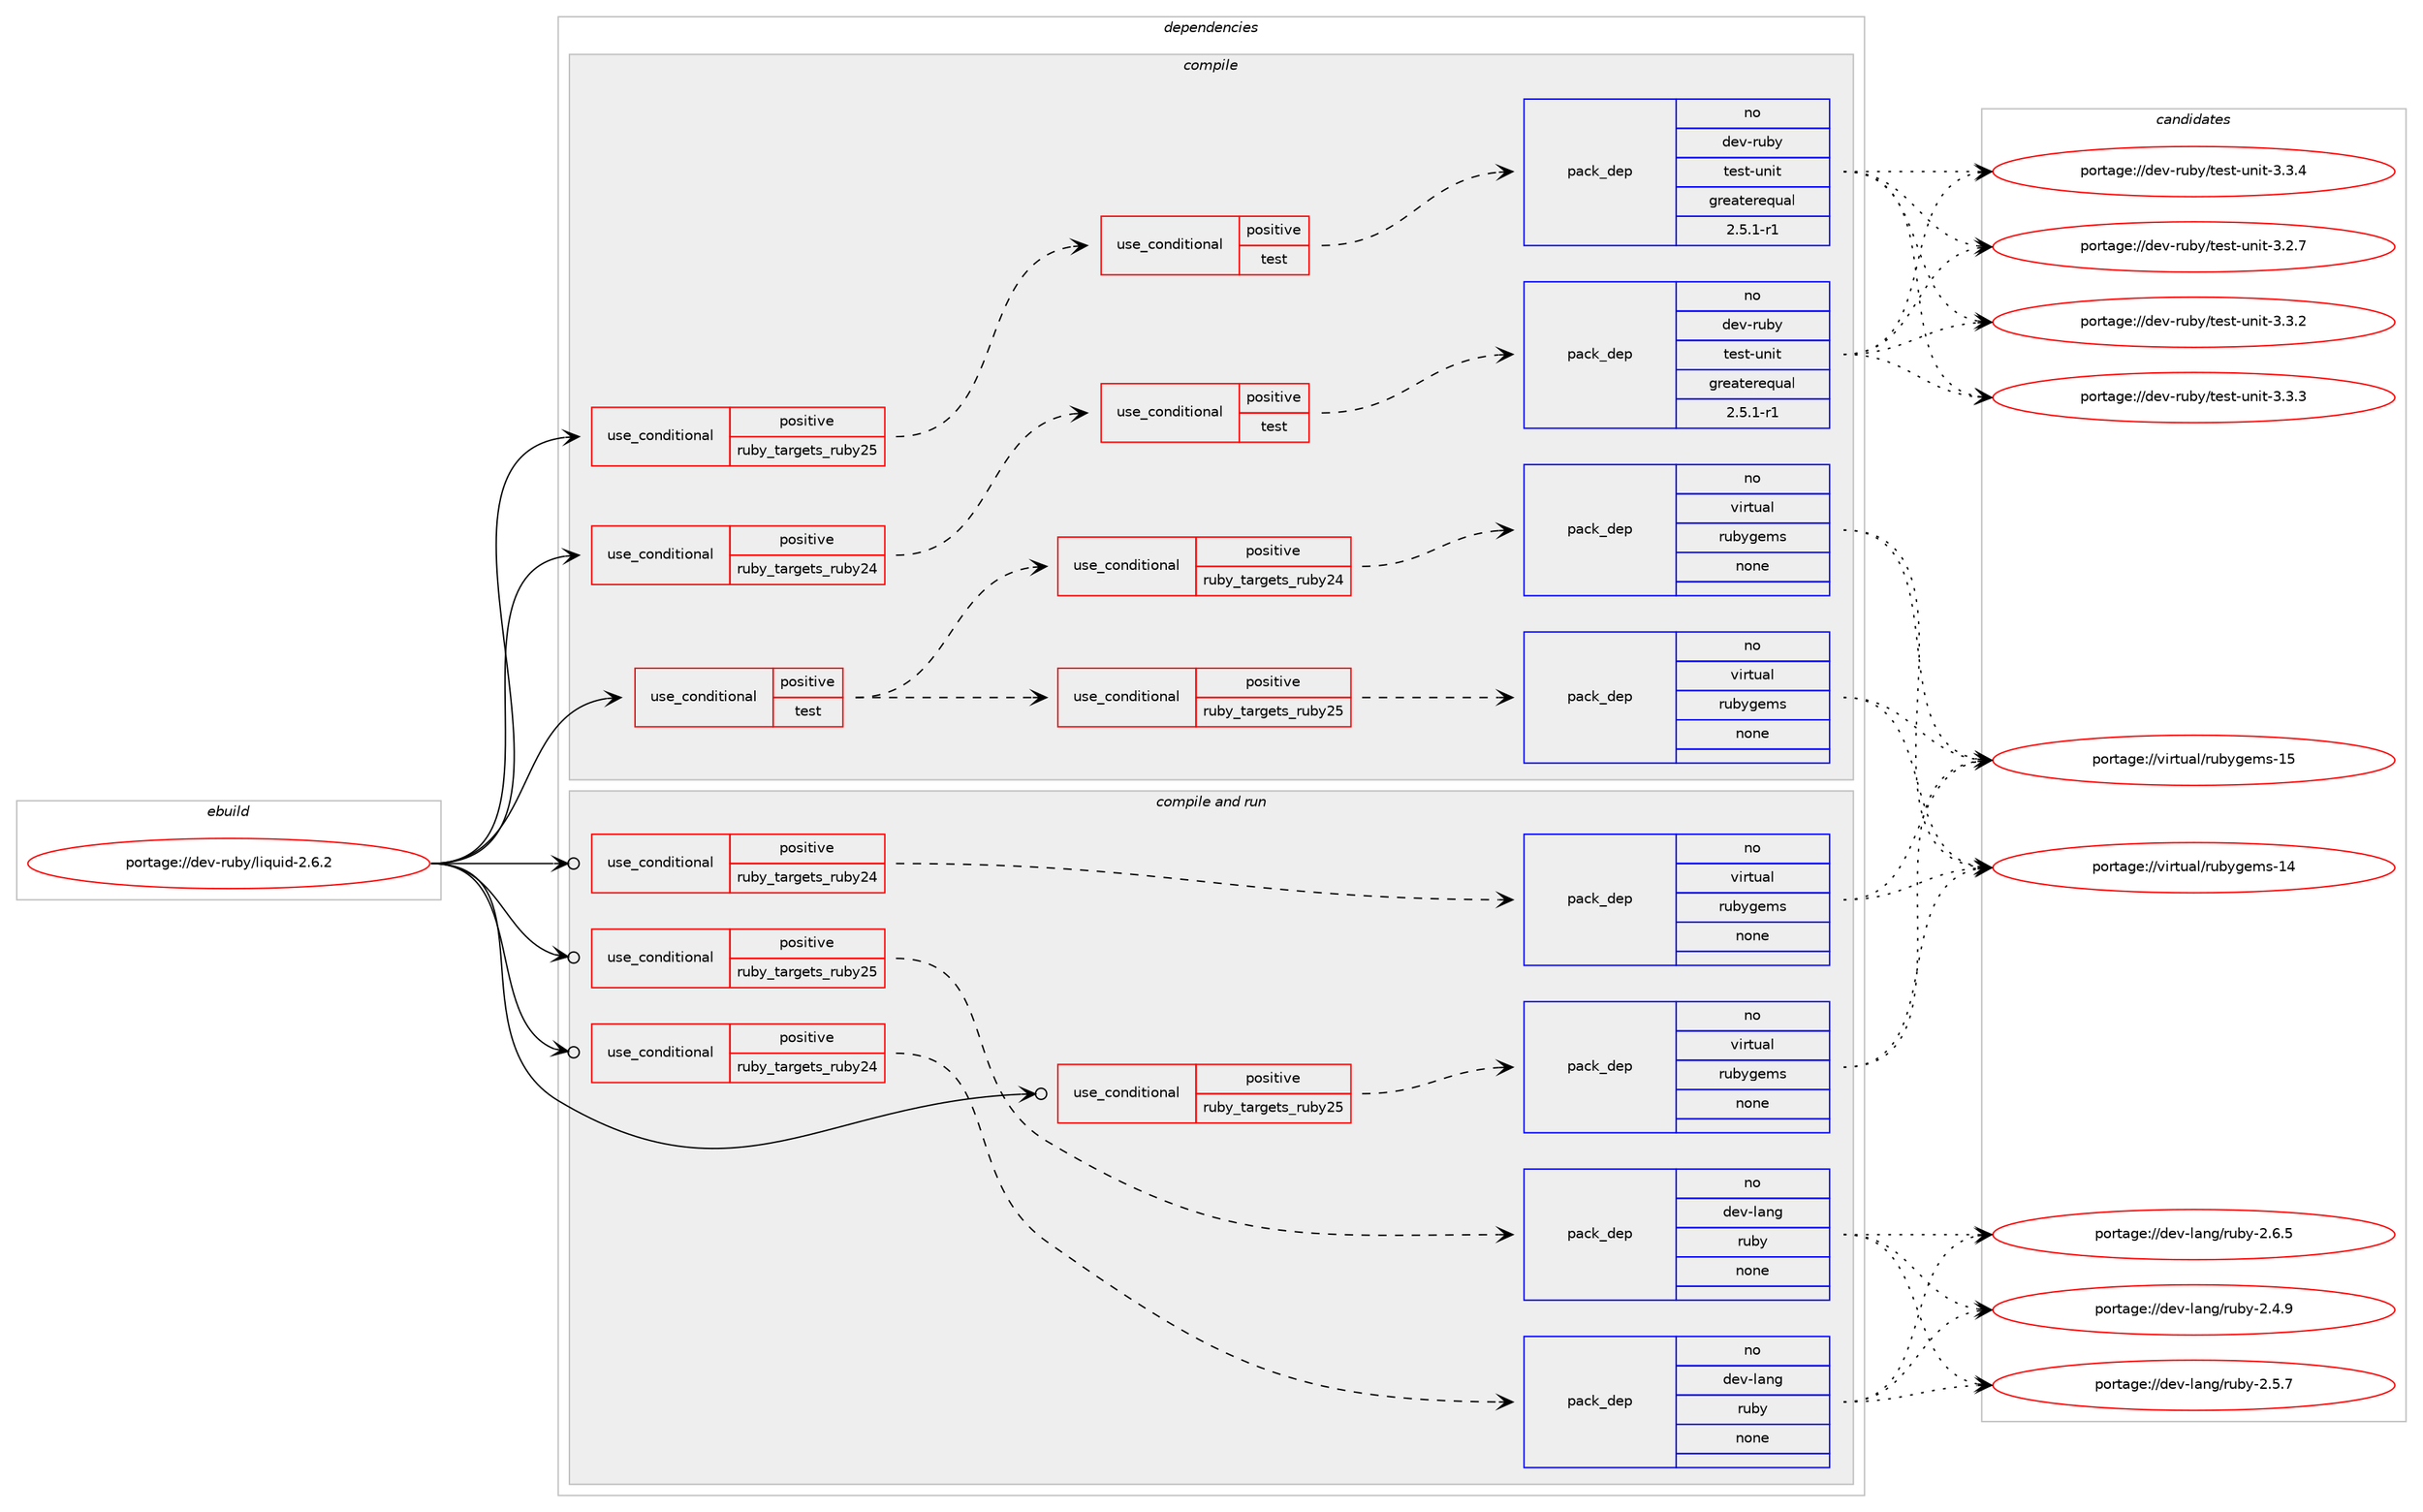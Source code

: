 digraph prolog {

# *************
# Graph options
# *************

newrank=true;
concentrate=true;
compound=true;
graph [rankdir=LR,fontname=Helvetica,fontsize=10,ranksep=1.5];#, ranksep=2.5, nodesep=0.2];
edge  [arrowhead=vee];
node  [fontname=Helvetica,fontsize=10];

# **********
# The ebuild
# **********

subgraph cluster_leftcol {
color=gray;
rank=same;
label=<<i>ebuild</i>>;
id [label="portage://dev-ruby/liquid-2.6.2", color=red, width=4, href="../dev-ruby/liquid-2.6.2.svg"];
}

# ****************
# The dependencies
# ****************

subgraph cluster_midcol {
color=gray;
label=<<i>dependencies</i>>;
subgraph cluster_compile {
fillcolor="#eeeeee";
style=filled;
label=<<i>compile</i>>;
subgraph cond55021 {
dependency226626 [label=<<TABLE BORDER="0" CELLBORDER="1" CELLSPACING="0" CELLPADDING="4"><TR><TD ROWSPAN="3" CELLPADDING="10">use_conditional</TD></TR><TR><TD>positive</TD></TR><TR><TD>ruby_targets_ruby24</TD></TR></TABLE>>, shape=none, color=red];
subgraph cond55022 {
dependency226627 [label=<<TABLE BORDER="0" CELLBORDER="1" CELLSPACING="0" CELLPADDING="4"><TR><TD ROWSPAN="3" CELLPADDING="10">use_conditional</TD></TR><TR><TD>positive</TD></TR><TR><TD>test</TD></TR></TABLE>>, shape=none, color=red];
subgraph pack168105 {
dependency226628 [label=<<TABLE BORDER="0" CELLBORDER="1" CELLSPACING="0" CELLPADDING="4" WIDTH="220"><TR><TD ROWSPAN="6" CELLPADDING="30">pack_dep</TD></TR><TR><TD WIDTH="110">no</TD></TR><TR><TD>dev-ruby</TD></TR><TR><TD>test-unit</TD></TR><TR><TD>greaterequal</TD></TR><TR><TD>2.5.1-r1</TD></TR></TABLE>>, shape=none, color=blue];
}
dependency226627:e -> dependency226628:w [weight=20,style="dashed",arrowhead="vee"];
}
dependency226626:e -> dependency226627:w [weight=20,style="dashed",arrowhead="vee"];
}
id:e -> dependency226626:w [weight=20,style="solid",arrowhead="vee"];
subgraph cond55023 {
dependency226629 [label=<<TABLE BORDER="0" CELLBORDER="1" CELLSPACING="0" CELLPADDING="4"><TR><TD ROWSPAN="3" CELLPADDING="10">use_conditional</TD></TR><TR><TD>positive</TD></TR><TR><TD>ruby_targets_ruby25</TD></TR></TABLE>>, shape=none, color=red];
subgraph cond55024 {
dependency226630 [label=<<TABLE BORDER="0" CELLBORDER="1" CELLSPACING="0" CELLPADDING="4"><TR><TD ROWSPAN="3" CELLPADDING="10">use_conditional</TD></TR><TR><TD>positive</TD></TR><TR><TD>test</TD></TR></TABLE>>, shape=none, color=red];
subgraph pack168106 {
dependency226631 [label=<<TABLE BORDER="0" CELLBORDER="1" CELLSPACING="0" CELLPADDING="4" WIDTH="220"><TR><TD ROWSPAN="6" CELLPADDING="30">pack_dep</TD></TR><TR><TD WIDTH="110">no</TD></TR><TR><TD>dev-ruby</TD></TR><TR><TD>test-unit</TD></TR><TR><TD>greaterequal</TD></TR><TR><TD>2.5.1-r1</TD></TR></TABLE>>, shape=none, color=blue];
}
dependency226630:e -> dependency226631:w [weight=20,style="dashed",arrowhead="vee"];
}
dependency226629:e -> dependency226630:w [weight=20,style="dashed",arrowhead="vee"];
}
id:e -> dependency226629:w [weight=20,style="solid",arrowhead="vee"];
subgraph cond55025 {
dependency226632 [label=<<TABLE BORDER="0" CELLBORDER="1" CELLSPACING="0" CELLPADDING="4"><TR><TD ROWSPAN="3" CELLPADDING="10">use_conditional</TD></TR><TR><TD>positive</TD></TR><TR><TD>test</TD></TR></TABLE>>, shape=none, color=red];
subgraph cond55026 {
dependency226633 [label=<<TABLE BORDER="0" CELLBORDER="1" CELLSPACING="0" CELLPADDING="4"><TR><TD ROWSPAN="3" CELLPADDING="10">use_conditional</TD></TR><TR><TD>positive</TD></TR><TR><TD>ruby_targets_ruby24</TD></TR></TABLE>>, shape=none, color=red];
subgraph pack168107 {
dependency226634 [label=<<TABLE BORDER="0" CELLBORDER="1" CELLSPACING="0" CELLPADDING="4" WIDTH="220"><TR><TD ROWSPAN="6" CELLPADDING="30">pack_dep</TD></TR><TR><TD WIDTH="110">no</TD></TR><TR><TD>virtual</TD></TR><TR><TD>rubygems</TD></TR><TR><TD>none</TD></TR><TR><TD></TD></TR></TABLE>>, shape=none, color=blue];
}
dependency226633:e -> dependency226634:w [weight=20,style="dashed",arrowhead="vee"];
}
dependency226632:e -> dependency226633:w [weight=20,style="dashed",arrowhead="vee"];
subgraph cond55027 {
dependency226635 [label=<<TABLE BORDER="0" CELLBORDER="1" CELLSPACING="0" CELLPADDING="4"><TR><TD ROWSPAN="3" CELLPADDING="10">use_conditional</TD></TR><TR><TD>positive</TD></TR><TR><TD>ruby_targets_ruby25</TD></TR></TABLE>>, shape=none, color=red];
subgraph pack168108 {
dependency226636 [label=<<TABLE BORDER="0" CELLBORDER="1" CELLSPACING="0" CELLPADDING="4" WIDTH="220"><TR><TD ROWSPAN="6" CELLPADDING="30">pack_dep</TD></TR><TR><TD WIDTH="110">no</TD></TR><TR><TD>virtual</TD></TR><TR><TD>rubygems</TD></TR><TR><TD>none</TD></TR><TR><TD></TD></TR></TABLE>>, shape=none, color=blue];
}
dependency226635:e -> dependency226636:w [weight=20,style="dashed",arrowhead="vee"];
}
dependency226632:e -> dependency226635:w [weight=20,style="dashed",arrowhead="vee"];
}
id:e -> dependency226632:w [weight=20,style="solid",arrowhead="vee"];
}
subgraph cluster_compileandrun {
fillcolor="#eeeeee";
style=filled;
label=<<i>compile and run</i>>;
subgraph cond55028 {
dependency226637 [label=<<TABLE BORDER="0" CELLBORDER="1" CELLSPACING="0" CELLPADDING="4"><TR><TD ROWSPAN="3" CELLPADDING="10">use_conditional</TD></TR><TR><TD>positive</TD></TR><TR><TD>ruby_targets_ruby24</TD></TR></TABLE>>, shape=none, color=red];
subgraph pack168109 {
dependency226638 [label=<<TABLE BORDER="0" CELLBORDER="1" CELLSPACING="0" CELLPADDING="4" WIDTH="220"><TR><TD ROWSPAN="6" CELLPADDING="30">pack_dep</TD></TR><TR><TD WIDTH="110">no</TD></TR><TR><TD>dev-lang</TD></TR><TR><TD>ruby</TD></TR><TR><TD>none</TD></TR><TR><TD></TD></TR></TABLE>>, shape=none, color=blue];
}
dependency226637:e -> dependency226638:w [weight=20,style="dashed",arrowhead="vee"];
}
id:e -> dependency226637:w [weight=20,style="solid",arrowhead="odotvee"];
subgraph cond55029 {
dependency226639 [label=<<TABLE BORDER="0" CELLBORDER="1" CELLSPACING="0" CELLPADDING="4"><TR><TD ROWSPAN="3" CELLPADDING="10">use_conditional</TD></TR><TR><TD>positive</TD></TR><TR><TD>ruby_targets_ruby24</TD></TR></TABLE>>, shape=none, color=red];
subgraph pack168110 {
dependency226640 [label=<<TABLE BORDER="0" CELLBORDER="1" CELLSPACING="0" CELLPADDING="4" WIDTH="220"><TR><TD ROWSPAN="6" CELLPADDING="30">pack_dep</TD></TR><TR><TD WIDTH="110">no</TD></TR><TR><TD>virtual</TD></TR><TR><TD>rubygems</TD></TR><TR><TD>none</TD></TR><TR><TD></TD></TR></TABLE>>, shape=none, color=blue];
}
dependency226639:e -> dependency226640:w [weight=20,style="dashed",arrowhead="vee"];
}
id:e -> dependency226639:w [weight=20,style="solid",arrowhead="odotvee"];
subgraph cond55030 {
dependency226641 [label=<<TABLE BORDER="0" CELLBORDER="1" CELLSPACING="0" CELLPADDING="4"><TR><TD ROWSPAN="3" CELLPADDING="10">use_conditional</TD></TR><TR><TD>positive</TD></TR><TR><TD>ruby_targets_ruby25</TD></TR></TABLE>>, shape=none, color=red];
subgraph pack168111 {
dependency226642 [label=<<TABLE BORDER="0" CELLBORDER="1" CELLSPACING="0" CELLPADDING="4" WIDTH="220"><TR><TD ROWSPAN="6" CELLPADDING="30">pack_dep</TD></TR><TR><TD WIDTH="110">no</TD></TR><TR><TD>dev-lang</TD></TR><TR><TD>ruby</TD></TR><TR><TD>none</TD></TR><TR><TD></TD></TR></TABLE>>, shape=none, color=blue];
}
dependency226641:e -> dependency226642:w [weight=20,style="dashed",arrowhead="vee"];
}
id:e -> dependency226641:w [weight=20,style="solid",arrowhead="odotvee"];
subgraph cond55031 {
dependency226643 [label=<<TABLE BORDER="0" CELLBORDER="1" CELLSPACING="0" CELLPADDING="4"><TR><TD ROWSPAN="3" CELLPADDING="10">use_conditional</TD></TR><TR><TD>positive</TD></TR><TR><TD>ruby_targets_ruby25</TD></TR></TABLE>>, shape=none, color=red];
subgraph pack168112 {
dependency226644 [label=<<TABLE BORDER="0" CELLBORDER="1" CELLSPACING="0" CELLPADDING="4" WIDTH="220"><TR><TD ROWSPAN="6" CELLPADDING="30">pack_dep</TD></TR><TR><TD WIDTH="110">no</TD></TR><TR><TD>virtual</TD></TR><TR><TD>rubygems</TD></TR><TR><TD>none</TD></TR><TR><TD></TD></TR></TABLE>>, shape=none, color=blue];
}
dependency226643:e -> dependency226644:w [weight=20,style="dashed",arrowhead="vee"];
}
id:e -> dependency226643:w [weight=20,style="solid",arrowhead="odotvee"];
}
subgraph cluster_run {
fillcolor="#eeeeee";
style=filled;
label=<<i>run</i>>;
}
}

# **************
# The candidates
# **************

subgraph cluster_choices {
rank=same;
color=gray;
label=<<i>candidates</i>>;

subgraph choice168105 {
color=black;
nodesep=1;
choiceportage10010111845114117981214711610111511645117110105116455146504655 [label="portage://dev-ruby/test-unit-3.2.7", color=red, width=4,href="../dev-ruby/test-unit-3.2.7.svg"];
choiceportage10010111845114117981214711610111511645117110105116455146514650 [label="portage://dev-ruby/test-unit-3.3.2", color=red, width=4,href="../dev-ruby/test-unit-3.3.2.svg"];
choiceportage10010111845114117981214711610111511645117110105116455146514651 [label="portage://dev-ruby/test-unit-3.3.3", color=red, width=4,href="../dev-ruby/test-unit-3.3.3.svg"];
choiceportage10010111845114117981214711610111511645117110105116455146514652 [label="portage://dev-ruby/test-unit-3.3.4", color=red, width=4,href="../dev-ruby/test-unit-3.3.4.svg"];
dependency226628:e -> choiceportage10010111845114117981214711610111511645117110105116455146504655:w [style=dotted,weight="100"];
dependency226628:e -> choiceportage10010111845114117981214711610111511645117110105116455146514650:w [style=dotted,weight="100"];
dependency226628:e -> choiceportage10010111845114117981214711610111511645117110105116455146514651:w [style=dotted,weight="100"];
dependency226628:e -> choiceportage10010111845114117981214711610111511645117110105116455146514652:w [style=dotted,weight="100"];
}
subgraph choice168106 {
color=black;
nodesep=1;
choiceportage10010111845114117981214711610111511645117110105116455146504655 [label="portage://dev-ruby/test-unit-3.2.7", color=red, width=4,href="../dev-ruby/test-unit-3.2.7.svg"];
choiceportage10010111845114117981214711610111511645117110105116455146514650 [label="portage://dev-ruby/test-unit-3.3.2", color=red, width=4,href="../dev-ruby/test-unit-3.3.2.svg"];
choiceportage10010111845114117981214711610111511645117110105116455146514651 [label="portage://dev-ruby/test-unit-3.3.3", color=red, width=4,href="../dev-ruby/test-unit-3.3.3.svg"];
choiceportage10010111845114117981214711610111511645117110105116455146514652 [label="portage://dev-ruby/test-unit-3.3.4", color=red, width=4,href="../dev-ruby/test-unit-3.3.4.svg"];
dependency226631:e -> choiceportage10010111845114117981214711610111511645117110105116455146504655:w [style=dotted,weight="100"];
dependency226631:e -> choiceportage10010111845114117981214711610111511645117110105116455146514650:w [style=dotted,weight="100"];
dependency226631:e -> choiceportage10010111845114117981214711610111511645117110105116455146514651:w [style=dotted,weight="100"];
dependency226631:e -> choiceportage10010111845114117981214711610111511645117110105116455146514652:w [style=dotted,weight="100"];
}
subgraph choice168107 {
color=black;
nodesep=1;
choiceportage118105114116117971084711411798121103101109115454952 [label="portage://virtual/rubygems-14", color=red, width=4,href="../virtual/rubygems-14.svg"];
choiceportage118105114116117971084711411798121103101109115454953 [label="portage://virtual/rubygems-15", color=red, width=4,href="../virtual/rubygems-15.svg"];
dependency226634:e -> choiceportage118105114116117971084711411798121103101109115454952:w [style=dotted,weight="100"];
dependency226634:e -> choiceportage118105114116117971084711411798121103101109115454953:w [style=dotted,weight="100"];
}
subgraph choice168108 {
color=black;
nodesep=1;
choiceportage118105114116117971084711411798121103101109115454952 [label="portage://virtual/rubygems-14", color=red, width=4,href="../virtual/rubygems-14.svg"];
choiceportage118105114116117971084711411798121103101109115454953 [label="portage://virtual/rubygems-15", color=red, width=4,href="../virtual/rubygems-15.svg"];
dependency226636:e -> choiceportage118105114116117971084711411798121103101109115454952:w [style=dotted,weight="100"];
dependency226636:e -> choiceportage118105114116117971084711411798121103101109115454953:w [style=dotted,weight="100"];
}
subgraph choice168109 {
color=black;
nodesep=1;
choiceportage10010111845108971101034711411798121455046524657 [label="portage://dev-lang/ruby-2.4.9", color=red, width=4,href="../dev-lang/ruby-2.4.9.svg"];
choiceportage10010111845108971101034711411798121455046534655 [label="portage://dev-lang/ruby-2.5.7", color=red, width=4,href="../dev-lang/ruby-2.5.7.svg"];
choiceportage10010111845108971101034711411798121455046544653 [label="portage://dev-lang/ruby-2.6.5", color=red, width=4,href="../dev-lang/ruby-2.6.5.svg"];
dependency226638:e -> choiceportage10010111845108971101034711411798121455046524657:w [style=dotted,weight="100"];
dependency226638:e -> choiceportage10010111845108971101034711411798121455046534655:w [style=dotted,weight="100"];
dependency226638:e -> choiceportage10010111845108971101034711411798121455046544653:w [style=dotted,weight="100"];
}
subgraph choice168110 {
color=black;
nodesep=1;
choiceportage118105114116117971084711411798121103101109115454952 [label="portage://virtual/rubygems-14", color=red, width=4,href="../virtual/rubygems-14.svg"];
choiceportage118105114116117971084711411798121103101109115454953 [label="portage://virtual/rubygems-15", color=red, width=4,href="../virtual/rubygems-15.svg"];
dependency226640:e -> choiceportage118105114116117971084711411798121103101109115454952:w [style=dotted,weight="100"];
dependency226640:e -> choiceportage118105114116117971084711411798121103101109115454953:w [style=dotted,weight="100"];
}
subgraph choice168111 {
color=black;
nodesep=1;
choiceportage10010111845108971101034711411798121455046524657 [label="portage://dev-lang/ruby-2.4.9", color=red, width=4,href="../dev-lang/ruby-2.4.9.svg"];
choiceportage10010111845108971101034711411798121455046534655 [label="portage://dev-lang/ruby-2.5.7", color=red, width=4,href="../dev-lang/ruby-2.5.7.svg"];
choiceportage10010111845108971101034711411798121455046544653 [label="portage://dev-lang/ruby-2.6.5", color=red, width=4,href="../dev-lang/ruby-2.6.5.svg"];
dependency226642:e -> choiceportage10010111845108971101034711411798121455046524657:w [style=dotted,weight="100"];
dependency226642:e -> choiceportage10010111845108971101034711411798121455046534655:w [style=dotted,weight="100"];
dependency226642:e -> choiceportage10010111845108971101034711411798121455046544653:w [style=dotted,weight="100"];
}
subgraph choice168112 {
color=black;
nodesep=1;
choiceportage118105114116117971084711411798121103101109115454952 [label="portage://virtual/rubygems-14", color=red, width=4,href="../virtual/rubygems-14.svg"];
choiceportage118105114116117971084711411798121103101109115454953 [label="portage://virtual/rubygems-15", color=red, width=4,href="../virtual/rubygems-15.svg"];
dependency226644:e -> choiceportage118105114116117971084711411798121103101109115454952:w [style=dotted,weight="100"];
dependency226644:e -> choiceportage118105114116117971084711411798121103101109115454953:w [style=dotted,weight="100"];
}
}

}
